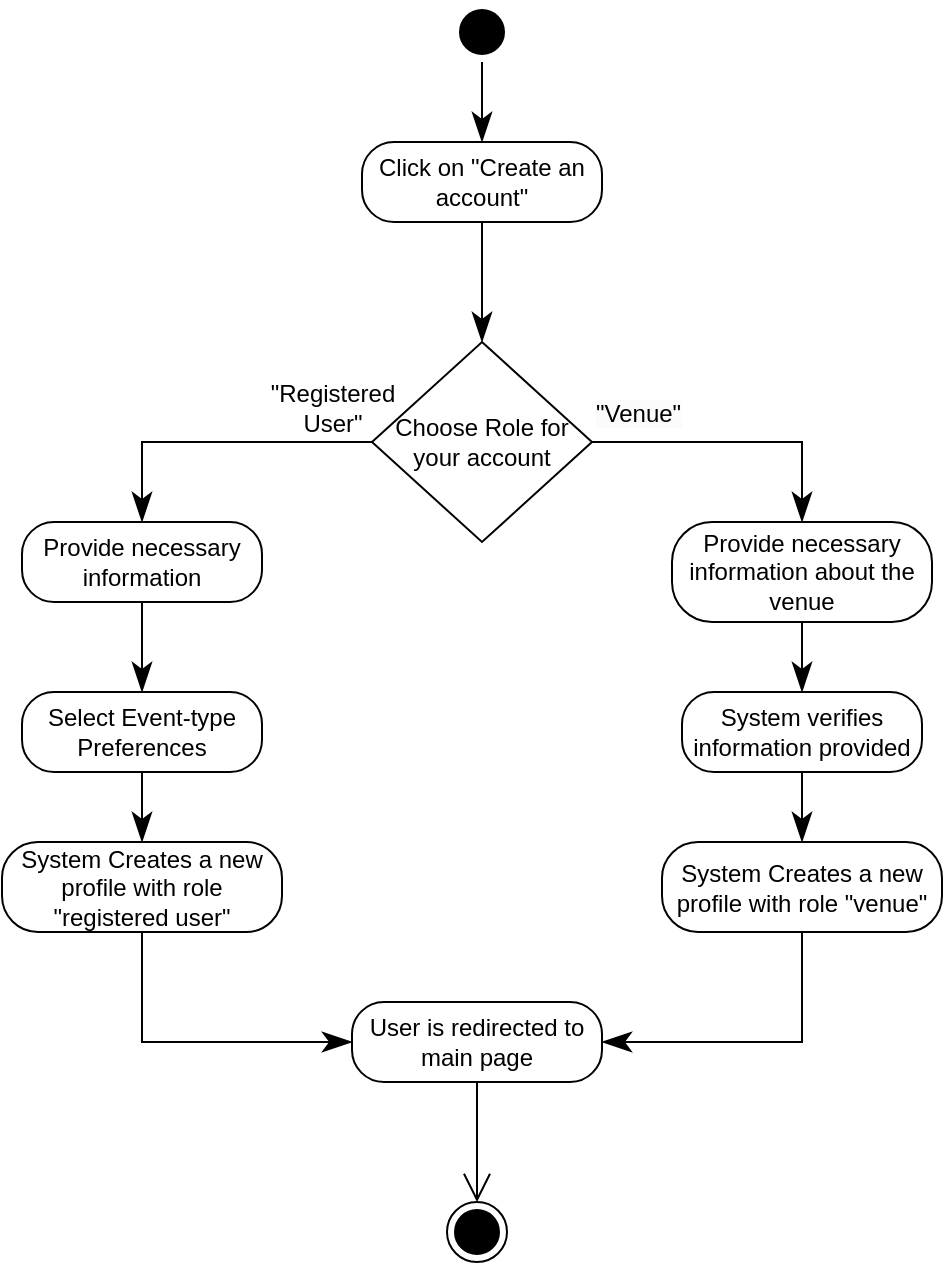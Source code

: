 <mxfile version="26.1.3">
  <diagram name="Page-1" id="CMOB_vik5qc2liK1SrFR">
    <mxGraphModel dx="1199" dy="696" grid="1" gridSize="10" guides="1" tooltips="1" connect="1" arrows="1" fold="1" page="1" pageScale="1" pageWidth="827" pageHeight="1169" math="0" shadow="0">
      <root>
        <mxCell id="0" />
        <mxCell id="1" parent="0" />
        <mxCell id="C67dEC7ghuMqfPnZ8_hW-2" value="" style="ellipse;html=1;shape=startState;fillColor=#000000;strokeColor=#000000;" parent="1" vertex="1">
          <mxGeometry x="265" y="140" width="30" height="30" as="geometry" />
        </mxCell>
        <mxCell id="C67dEC7ghuMqfPnZ8_hW-17" value="" style="ellipse;html=1;shape=endState;fillColor=#000000;strokeColor=#000000;direction=east;" parent="1" vertex="1">
          <mxGeometry x="262.5" y="740" width="30" height="30" as="geometry" />
        </mxCell>
        <mxCell id="C67dEC7ghuMqfPnZ8_hW-23" value="Choose Role for your account" style="rhombus;whiteSpace=wrap;html=1;fontColor=#000000;fillColor=#FFFFFF;strokeColor=#000000;" parent="1" vertex="1">
          <mxGeometry x="225" y="310" width="110" height="100" as="geometry" />
        </mxCell>
        <mxCell id="C67dEC7ghuMqfPnZ8_hW-26" value="" style="endArrow=classicThin;endFill=1;endSize=12;html=1;rounded=0;exitX=0;exitY=0.5;exitDx=0;exitDy=0;" parent="1" source="C67dEC7ghuMqfPnZ8_hW-23" target="C67dEC7ghuMqfPnZ8_hW-30" edge="1">
          <mxGeometry width="160" relative="1" as="geometry">
            <mxPoint x="330" y="250" as="sourcePoint" />
            <mxPoint x="80" y="400" as="targetPoint" />
            <Array as="points">
              <mxPoint x="110" y="360" />
            </Array>
          </mxGeometry>
        </mxCell>
        <mxCell id="C67dEC7ghuMqfPnZ8_hW-27" value="" style="endArrow=classicThin;endFill=1;endSize=12;html=1;rounded=0;exitX=1;exitY=0.5;exitDx=0;exitDy=0;entryX=0.5;entryY=0;entryDx=0;entryDy=0;" parent="1" source="C67dEC7ghuMqfPnZ8_hW-23" target="C67dEC7ghuMqfPnZ8_hW-32" edge="1">
          <mxGeometry width="160" relative="1" as="geometry">
            <mxPoint x="330" y="250" as="sourcePoint" />
            <mxPoint x="430" y="360" as="targetPoint" />
            <Array as="points">
              <mxPoint x="440" y="360" />
            </Array>
          </mxGeometry>
        </mxCell>
        <mxCell id="C67dEC7ghuMqfPnZ8_hW-28" value="&amp;nbsp;&quot;Registered&amp;nbsp;&lt;div&gt;User&quot;&lt;/div&gt;" style="text;html=1;align=center;verticalAlign=middle;resizable=0;points=[];autosize=1;strokeColor=none;fillColor=none;" parent="1" vertex="1">
          <mxGeometry x="160" y="323" width="90" height="40" as="geometry" />
        </mxCell>
        <mxCell id="C67dEC7ghuMqfPnZ8_hW-29" value="&lt;span style=&quot;color: rgb(0, 0, 0); font-family: Helvetica; font-size: 12px; font-style: normal; font-variant-ligatures: normal; font-variant-caps: normal; font-weight: 400; letter-spacing: normal; orphans: 2; text-align: center; text-indent: 0px; text-transform: none; widows: 2; word-spacing: 0px; -webkit-text-stroke-width: 0px; white-space: nowrap; background-color: rgb(251, 251, 251); text-decoration-thickness: initial; text-decoration-style: initial; text-decoration-color: initial; float: none; display: inline !important;&quot;&gt;&quot;Venue&quot;&lt;/span&gt;" style="text;whiteSpace=wrap;html=1;" parent="1" vertex="1">
          <mxGeometry x="335" y="332" width="50" height="22" as="geometry" />
        </mxCell>
        <mxCell id="C67dEC7ghuMqfPnZ8_hW-30" value="Provide&amp;nbsp;necessary information" style="rounded=1;whiteSpace=wrap;html=1;arcSize=40;fontColor=#000000;fillColor=#FFFFFF;strokeColor=#000000;" parent="1" vertex="1">
          <mxGeometry x="50" y="400" width="120" height="40" as="geometry" />
        </mxCell>
        <mxCell id="C67dEC7ghuMqfPnZ8_hW-32" value="Provide necessary information about the venue" style="rounded=1;whiteSpace=wrap;html=1;arcSize=40;fontColor=#000000;fillColor=#FFFFFF;strokeColor=#000000;" parent="1" vertex="1">
          <mxGeometry x="375" y="400" width="130" height="50" as="geometry" />
        </mxCell>
        <mxCell id="C67dEC7ghuMqfPnZ8_hW-44" value="Select Event-type Preferences" style="rounded=1;whiteSpace=wrap;html=1;arcSize=40;fontColor=#000000;fillColor=#FFFFFF;strokeColor=#000000;" parent="1" vertex="1">
          <mxGeometry x="50" y="485" width="120" height="40" as="geometry" />
        </mxCell>
        <mxCell id="C67dEC7ghuMqfPnZ8_hW-47" value="" style="endArrow=classicThin;endFill=1;endSize=12;html=1;rounded=0;exitX=0.5;exitY=1;exitDx=0;exitDy=0;entryX=0.5;entryY=0;entryDx=0;entryDy=0;" parent="1" source="C67dEC7ghuMqfPnZ8_hW-30" target="C67dEC7ghuMqfPnZ8_hW-44" edge="1">
          <mxGeometry width="160" relative="1" as="geometry">
            <mxPoint x="330" y="510" as="sourcePoint" />
            <mxPoint x="490" y="510" as="targetPoint" />
          </mxGeometry>
        </mxCell>
        <mxCell id="C67dEC7ghuMqfPnZ8_hW-48" value="System Creates a new profile with role &quot;registered user&quot;" style="rounded=1;whiteSpace=wrap;html=1;arcSize=40;fontColor=#000000;fillColor=#FFFFFF;strokeColor=#000000;" parent="1" vertex="1">
          <mxGeometry x="40" y="560" width="140" height="45" as="geometry" />
        </mxCell>
        <mxCell id="RZCcfdKKQkRq0UV_-6qu-5" value="" style="endArrow=classicThin;endFill=1;endSize=12;html=1;rounded=0;exitX=0.5;exitY=1;exitDx=0;exitDy=0;entryX=0;entryY=0.5;entryDx=0;entryDy=0;" parent="1" source="C67dEC7ghuMqfPnZ8_hW-48" target="RZCcfdKKQkRq0UV_-6qu-11" edge="1">
          <mxGeometry width="160" relative="1" as="geometry">
            <mxPoint x="330" y="450" as="sourcePoint" />
            <mxPoint x="110" y="640" as="targetPoint" />
            <Array as="points">
              <mxPoint x="110" y="660" />
            </Array>
          </mxGeometry>
        </mxCell>
        <mxCell id="RZCcfdKKQkRq0UV_-6qu-6" value="System verifies information provided" style="rounded=1;whiteSpace=wrap;html=1;arcSize=40;fontColor=#000000;fillColor=#FFFFFF;strokeColor=#000000;" parent="1" vertex="1">
          <mxGeometry x="380" y="485" width="120" height="40" as="geometry" />
        </mxCell>
        <mxCell id="RZCcfdKKQkRq0UV_-6qu-9" value="" style="endArrow=classicThin;endFill=1;endSize=12;html=1;rounded=0;exitX=0.5;exitY=1;exitDx=0;exitDy=0;entryX=0.5;entryY=0;entryDx=0;entryDy=0;" parent="1" source="C67dEC7ghuMqfPnZ8_hW-32" target="RZCcfdKKQkRq0UV_-6qu-6" edge="1">
          <mxGeometry width="160" relative="1" as="geometry">
            <mxPoint x="340" y="380" as="sourcePoint" />
            <mxPoint x="500" y="380" as="targetPoint" />
          </mxGeometry>
        </mxCell>
        <mxCell id="RZCcfdKKQkRq0UV_-6qu-10" value="" style="endArrow=classicThin;endFill=1;endSize=12;html=1;rounded=0;exitX=0.5;exitY=1;exitDx=0;exitDy=0;entryX=1;entryY=0.5;entryDx=0;entryDy=0;" parent="1" source="f614vSZYmoWYIJuNfRB--9" target="RZCcfdKKQkRq0UV_-6qu-11" edge="1">
          <mxGeometry width="160" relative="1" as="geometry">
            <mxPoint x="440" y="692.5" as="sourcePoint" />
            <mxPoint x="500" y="380" as="targetPoint" />
            <Array as="points">
              <mxPoint x="440" y="660" />
            </Array>
          </mxGeometry>
        </mxCell>
        <mxCell id="RZCcfdKKQkRq0UV_-6qu-11" value="User is redirected to main page" style="rounded=1;whiteSpace=wrap;html=1;arcSize=40;fontColor=#000000;fillColor=#FFFFFF;strokeColor=#000000;" parent="1" vertex="1">
          <mxGeometry x="215" y="640" width="125" height="40" as="geometry" />
        </mxCell>
        <mxCell id="RZCcfdKKQkRq0UV_-6qu-15" value="" style="endArrow=open;endFill=1;endSize=12;html=1;rounded=0;exitX=0.5;exitY=1;exitDx=0;exitDy=0;entryX=0.5;entryY=0;entryDx=0;entryDy=0;" parent="1" source="RZCcfdKKQkRq0UV_-6qu-11" target="C67dEC7ghuMqfPnZ8_hW-17" edge="1">
          <mxGeometry width="160" relative="1" as="geometry">
            <mxPoint x="342.5" y="650" as="sourcePoint" />
            <mxPoint x="502.5" y="650" as="targetPoint" />
          </mxGeometry>
        </mxCell>
        <mxCell id="f614vSZYmoWYIJuNfRB--1" value="Click on &quot;Create an account&quot;" style="rounded=1;whiteSpace=wrap;html=1;arcSize=40;fontColor=#000000;fillColor=#FFFFFF;strokeColor=#000000;" parent="1" vertex="1">
          <mxGeometry x="220" y="210" width="120" height="40" as="geometry" />
        </mxCell>
        <mxCell id="f614vSZYmoWYIJuNfRB--6" value="" style="endArrow=classicThin;endFill=1;endSize=12;html=1;rounded=0;exitX=0.5;exitY=1;exitDx=0;exitDy=0;exitPerimeter=0;entryX=0.5;entryY=0;entryDx=0;entryDy=0;" parent="1" source="f614vSZYmoWYIJuNfRB--1" target="C67dEC7ghuMqfPnZ8_hW-23" edge="1">
          <mxGeometry width="160" relative="1" as="geometry">
            <mxPoint x="240" y="380" as="sourcePoint" />
            <mxPoint x="400" y="380" as="targetPoint" />
          </mxGeometry>
        </mxCell>
        <mxCell id="f614vSZYmoWYIJuNfRB--7" value="" style="endArrow=classicThin;endFill=1;endSize=12;html=1;rounded=0;exitX=0.5;exitY=1;exitDx=0;exitDy=0;entryX=0.5;entryY=0;entryDx=0;entryDy=0;" parent="1" source="C67dEC7ghuMqfPnZ8_hW-2" target="f614vSZYmoWYIJuNfRB--1" edge="1">
          <mxGeometry width="160" relative="1" as="geometry">
            <mxPoint x="240" y="380" as="sourcePoint" />
            <mxPoint x="400" y="380" as="targetPoint" />
          </mxGeometry>
        </mxCell>
        <mxCell id="f614vSZYmoWYIJuNfRB--8" value="" style="endArrow=classicThin;endFill=1;endSize=12;html=1;rounded=0;exitX=0.5;exitY=1;exitDx=0;exitDy=0;entryX=0.5;entryY=0;entryDx=0;entryDy=0;" parent="1" source="C67dEC7ghuMqfPnZ8_hW-44" target="C67dEC7ghuMqfPnZ8_hW-48" edge="1">
          <mxGeometry width="160" relative="1" as="geometry">
            <mxPoint x="220" y="520" as="sourcePoint" />
            <mxPoint x="380" y="520" as="targetPoint" />
          </mxGeometry>
        </mxCell>
        <mxCell id="f614vSZYmoWYIJuNfRB--9" value="System Creates a new profile with role &quot;venue&quot;" style="rounded=1;whiteSpace=wrap;html=1;arcSize=40;fontColor=#000000;fillColor=#FFFFFF;strokeColor=#000000;" parent="1" vertex="1">
          <mxGeometry x="370" y="560" width="140" height="45" as="geometry" />
        </mxCell>
        <mxCell id="f614vSZYmoWYIJuNfRB--10" value="" style="endArrow=classicThin;endFill=1;endSize=12;html=1;rounded=0;exitX=0.5;exitY=1;exitDx=0;exitDy=0;entryX=0.5;entryY=0;entryDx=0;entryDy=0;" parent="1" source="RZCcfdKKQkRq0UV_-6qu-6" target="f614vSZYmoWYIJuNfRB--9" edge="1">
          <mxGeometry width="160" relative="1" as="geometry">
            <mxPoint x="220" y="520" as="sourcePoint" />
            <mxPoint x="380" y="520" as="targetPoint" />
          </mxGeometry>
        </mxCell>
      </root>
    </mxGraphModel>
  </diagram>
</mxfile>
